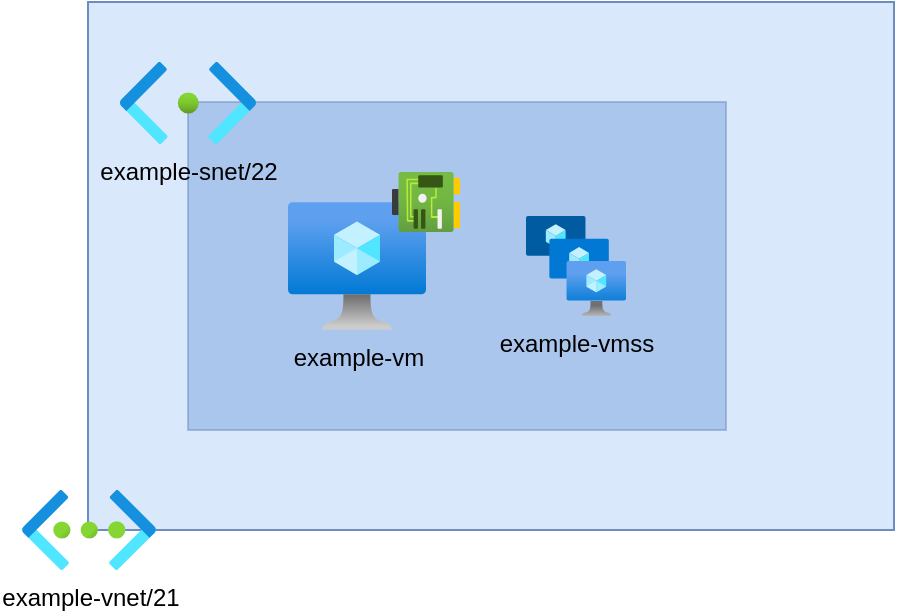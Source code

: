 <mxfile version="25.0.1">
	<diagram name="Page-1" id="b0434eba80604118ba1b75a9c0380366">
		<mxGraphModel dx="2074" dy="1196" grid="1" gridSize="10" guides="1" tooltips="1" connect="1" arrows="1" fold="1" page="1" pageScale="1" pageWidth="850" pageHeight="1100" math="0" shadow="0">
			<root>
				<mxCell id="0" />
				<mxCell id="1" parent="0" />
				<mxCell vertex="1" style="rounded=0;whiteSpace=wrap;html=1;;fillColor=#dae8fc;strokeColor=#6c8ebf" id="5c6a0773b84a4c00816fe09f3f5a2385" parent="1">
					<mxGeometry x="-50" y="-50" width="403" height="264" as="geometry" />
				</mxCell><mxCell vertex="1" style="rounded=0;whiteSpace=wrap;html=1;;fillColor=#7EA6E0;strokeColor=#6c8ebf;opacity=50;" id="26351e3858ea4bb7b5371c462b03829a" parent="1">
					<mxGeometry x="0" y="0" width="269" height="164" as="geometry" />
				</mxCell><mxCell id="d10efdb3e7af472ebf54036272eb783f" parent="26351e3858ea4bb7b5371c462b03829a" vertex="1" value="" style="group" connectable="0">
					<mxGeometry x="50" y="50" width="69" height="64" as="geometry" />
				</mxCell><mxCell parent="d10efdb3e7af472ebf54036272eb783f" vertex="1" style="image;aspect=fixed;html=1;points=[];align=center;fontSize=12;image=img/lib/azure2/compute/Virtual_Machine.svg;labelBackgroundColor=none;" value="example-vm" id="7f590d0a39494aac8a229435b356e682">
					<mxGeometry x="0" y="0" width="69" height="64" as="geometry" />
				</mxCell><mxCell id="89d39e2d8c29441690ae9567e0099064" parent="5c6a0773b84a4c00816fe09f3f5a2385" vertex="1" style="image;aspect=fixed;html=1;points=[];align=center;fontSize=12;image=img/lib/azure2/networking/Virtual_Networks.svg;labelBackgroundColor=none;" value="example-vnet/21">
					<mxGeometry x="-33" y="244" width="67" height="40" as="geometry" />
				</mxCell><mxCell vertex="1" style="image;aspect=fixed;html=1;points=[];align=center;fontSize=12;image=img/lib/azure2/networking/Subnet.svg;labelBackgroundColor=none;" value="example-snet/22" id="d95e202c3d9f41b5a1599811ee3be0ef" parent="26351e3858ea4bb7b5371c462b03829a">
					<mxGeometry x="-34" y="-20" width="68" height="41" as="geometry" />
				</mxCell><mxCell id="9a78b13e8b7349489dd4e2948c82fc0a" parent="26351e3858ea4bb7b5371c462b03829a" vertex="1" style="image;aspect=fixed;html=1;points=[];align=center;fontSize=12;image=img/lib/azure2/compute/VM_Scale_Sets.svg;labelBackgroundColor=none;" value="example-vmss">
					<mxGeometry x="169" y="57" width="50" height="50" as="geometry" />
				</mxCell><mxCell value="" id="ad802dec7d8e4eb79bfb6fabdb124074" parent="d10efdb3e7af472ebf54036272eb783f" vertex="1" style="image;aspect=fixed;html=1;points=[];align=center;fontSize=12;image=img/lib/azure2/networking/Network_Interfaces.svg;labelBackgroundColor=none;">
					<mxGeometry x="52" y="-15" width="34" height="30" as="geometry" />
				</mxCell>
			</root>
		</mxGraphModel>
	</diagram>
</mxfile>
